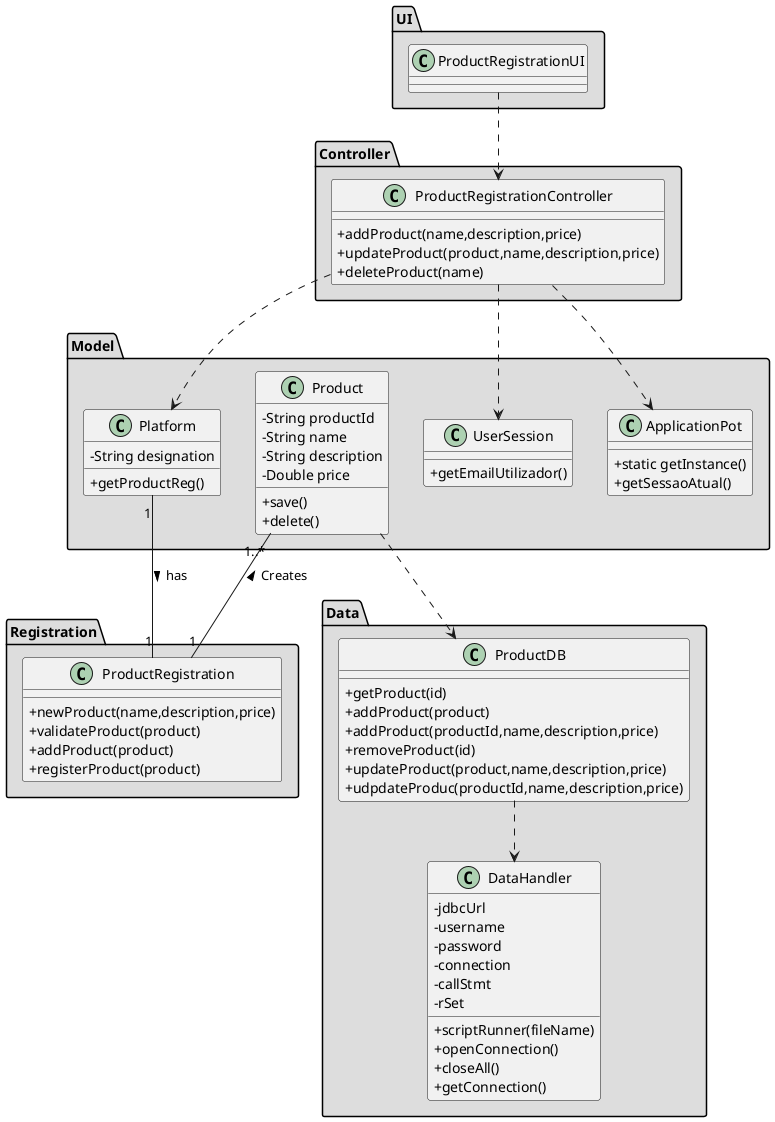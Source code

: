 @startuml
skinparam classAttributeIconSize 0
package "UI" #DDDDDD {
    class ProductRegistrationUI{
    }
}

package "Controller" #DDDDDD {
    class ProductRegistrationController{
        +addProduct(name,description,price)
        +updateProduct(product,name,description,price)
        +deleteProduct(name)
    }
}

package "Model" #DDDDDD {
    class Platform {
        -String designation
        +getProductReg()
    }

    class UserSession {
        +getEmailUtilizador()
    }

    class ApplicationPot {
        +static getInstance()
        +getSessaoAtual()
    }

    class Product{
        -String productId
        -String name
        -String description
        -Double price
        +save()
        +delete()
    }
}

package "Registration" #DDDDDD {
    class ProductRegistration{
        +newProduct(name,description,price)
        +validateProduct(product)
        +addProduct(product)
        +registerProduct(product)
    }
}

package "Data" #DDDDDD {
    class ProductDB{
        +getProduct(id)
        +addProduct(product)
        +addProduct(productId,name,description,price)
        +removeProduct(id)
        +updateProduct(product,name,description,price)
        +udpdateProduc(productId,name,description,price)
    }

    class DataHandler{
        -jdbcUrl
        -username
        -password
        -connection
        -callStmt
        -rSet
        +scriptRunner(fileName)
        +openConnection()
        +closeAll()
        +getConnection()
    }
}


ProductRegistrationUI ..> ProductRegistrationController
ProductRegistrationController ..> Platform
ProductRegistrationController ..> ApplicationPot
ProductRegistrationController ..> UserSession
Platform "1" -- "1" ProductRegistration: has >
ProductRegistration "1" -- "1..*" Product: Creates >
Product ..> ProductDB
ProductDB ..> DataHandler
@enduml